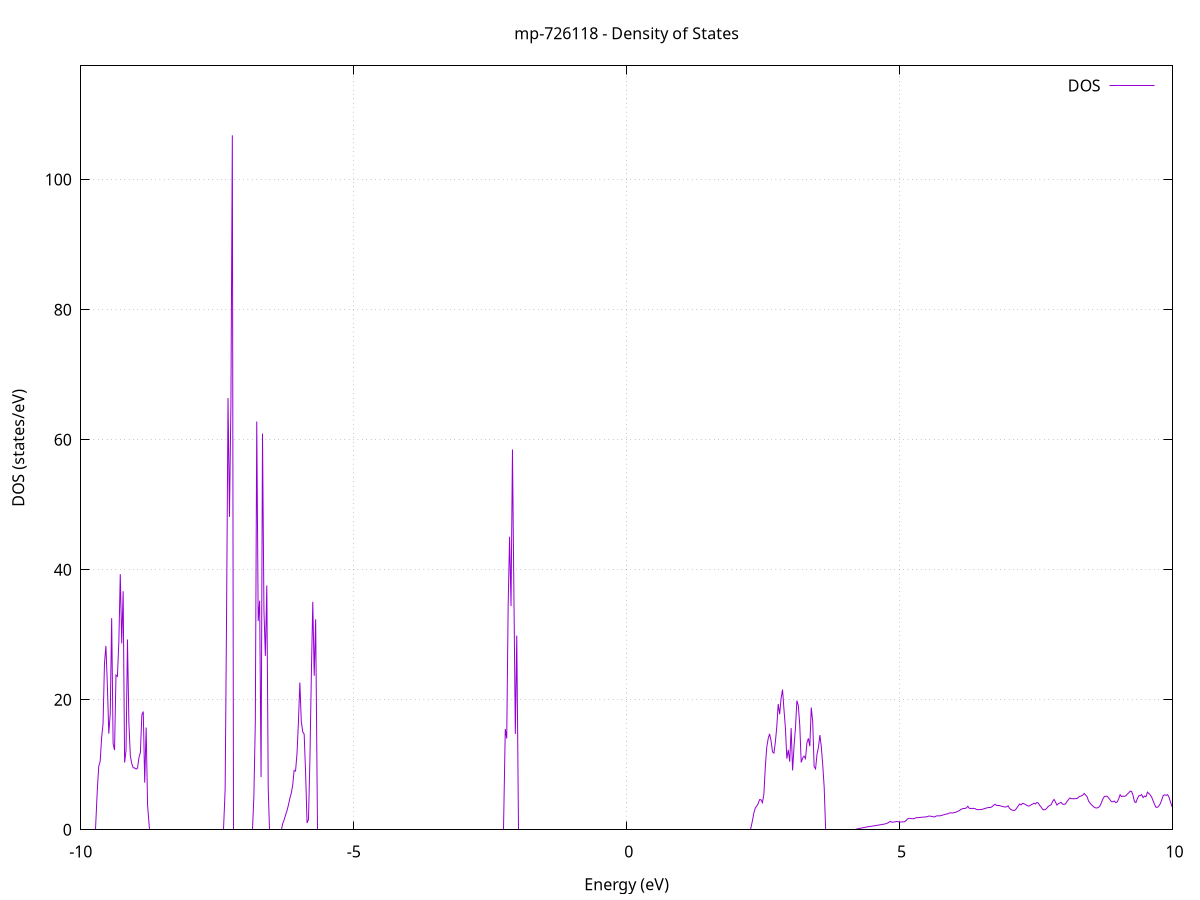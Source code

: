 set title 'mp-726118 - Density of States'
set xlabel 'Energy (eV)'
set ylabel 'DOS (states/eV)'
set grid
set xrange [-10:10]
set yrange [0:117.489]
set xzeroaxis lt -1
set terminal png size 800,600
set output 'mp-726118_dos_gnuplot.png'
plot '-' using 1:2 with lines title 'DOS'
-31.856900 0.000000
-31.830600 0.000000
-31.804300 0.000000
-31.778000 0.000000
-31.751600 0.000000
-31.725300 0.000000
-31.699000 0.000000
-31.672700 0.000000
-31.646400 0.000000
-31.620100 0.000000
-31.593700 0.000000
-31.567400 0.000000
-31.541100 0.000000
-31.514800 0.000000
-31.488500 0.000000
-31.462100 0.000000
-31.435800 0.000000
-31.409500 0.000000
-31.383200 0.000000
-31.356900 0.000000
-31.330600 0.000000
-31.304200 0.000000
-31.277900 0.000000
-31.251600 0.000000
-31.225300 0.000000
-31.199000 0.000000
-31.172700 0.000000
-31.146300 0.000000
-31.120000 0.000000
-31.093700 0.000000
-31.067400 0.000000
-31.041100 0.000000
-31.014700 0.000000
-30.988400 0.000000
-30.962100 0.000000
-30.935800 0.000000
-30.909500 0.000000
-30.883200 0.000000
-30.856800 0.000000
-30.830500 0.000000
-30.804200 0.000000
-30.777900 0.000000
-30.751600 0.000000
-30.725300 0.000000
-30.698900 0.000000
-30.672600 0.000000
-30.646300 0.000000
-30.620000 0.000000
-30.593700 0.000000
-30.567400 0.000000
-30.541000 0.000000
-30.514700 0.000000
-30.488400 0.000000
-30.462100 0.000000
-30.435800 0.000000
-30.409400 0.000000
-30.383100 0.000000
-30.356800 0.000000
-30.330500 0.000000
-30.304200 0.000000
-30.277900 0.000000
-30.251500 0.000000
-30.225200 0.000000
-30.198900 0.000000
-30.172600 0.000000
-30.146300 0.000000
-30.120000 0.000000
-30.093600 0.000000
-30.067300 0.000000
-30.041000 0.000000
-30.014700 0.000000
-29.988400 0.000000
-29.962000 0.000000
-29.935700 0.000000
-29.909400 0.000000
-29.883100 0.000000
-29.856800 0.000000
-29.830500 0.000000
-29.804100 0.000000
-29.777800 0.000000
-29.751500 0.000000
-29.725200 0.000000
-29.698900 0.000000
-29.672600 0.000000
-29.646200 0.000000
-29.619900 0.000000
-29.593600 0.000000
-29.567300 0.000000
-29.541000 0.000000
-29.514700 0.000000
-29.488300 0.000000
-29.462000 17.674000
-29.435700 60.049700
-29.409400 82.575800
-29.383100 74.569200
-29.356700 58.823100
-29.330400 0.000000
-29.304100 0.000000
-29.277800 0.000000
-29.251500 0.000000
-29.225200 0.000000
-29.198800 0.000000
-29.172500 0.000000
-29.146200 0.000000
-29.119900 0.000000
-29.093600 0.000000
-29.067300 0.000000
-29.040900 0.000000
-29.014600 0.000000
-28.988300 0.000000
-28.962000 0.000000
-28.935700 0.000000
-28.909300 0.000000
-28.883000 0.000000
-28.856700 0.000000
-28.830400 0.000000
-28.804100 0.000000
-28.777800 0.000000
-28.751400 0.000000
-28.725100 0.000000
-28.698800 0.000000
-28.672500 0.000000
-28.646200 0.000000
-28.619900 0.000000
-28.593500 0.000000
-28.567200 0.000000
-28.540900 0.000000
-28.514600 0.000000
-28.488300 0.000000
-28.462000 0.000000
-28.435600 0.000000
-28.409300 0.000000
-28.383000 0.000000
-28.356700 0.000000
-28.330400 0.000000
-28.304000 0.000000
-28.277700 0.000000
-28.251400 0.000000
-28.225100 0.000000
-28.198800 0.000000
-28.172500 0.000000
-28.146100 0.000000
-28.119800 0.000000
-28.093500 0.000000
-28.067200 0.000000
-28.040900 0.000000
-28.014600 0.000000
-27.988200 0.000000
-27.961900 0.000000
-27.935600 0.000000
-27.909300 0.000000
-27.883000 0.000000
-27.856600 0.000000
-27.830300 0.000000
-27.804000 0.000000
-27.777700 0.000000
-27.751400 0.000000
-27.725100 0.000000
-27.698700 0.000000
-27.672400 0.000000
-27.646100 0.000000
-27.619800 0.000000
-27.593500 0.000000
-27.567200 0.000000
-27.540800 0.000000
-27.514500 0.000000
-27.488200 0.000000
-27.461900 0.000000
-27.435600 0.000000
-27.409300 0.000000
-27.382900 0.000000
-27.356600 0.000000
-27.330300 0.000000
-27.304000 0.000000
-27.277700 131.997600
-27.251300 0.000000
-27.225000 0.000000
-27.198700 0.000000
-27.172400 0.000000
-27.146100 0.000000
-27.119800 0.000000
-27.093400 0.000000
-27.067100 0.000000
-27.040800 0.000000
-27.014500 0.000000
-26.988200 0.000000
-26.961900 0.000000
-26.935500 0.000000
-26.909200 0.000000
-26.882900 0.000000
-26.856600 0.000000
-26.830300 0.000000
-26.803900 0.000000
-26.777600 0.000000
-26.751300 0.000000
-26.725000 0.000000
-26.698700 0.000000
-26.672400 0.000000
-26.646000 0.000000
-26.619700 0.000000
-26.593400 0.000000
-26.567100 0.000000
-26.540800 0.000000
-26.514500 0.000000
-26.488100 0.000000
-26.461800 0.000000
-26.435500 0.000000
-26.409200 0.000000
-26.382900 0.000000
-26.356500 0.000000
-26.330200 0.000000
-26.303900 0.000000
-26.277600 0.000000
-26.251300 0.000000
-26.225000 0.000000
-26.198600 0.000000
-26.172300 0.000000
-26.146000 0.000000
-26.119700 0.000000
-26.093400 0.000000
-26.067100 0.000000
-26.040700 0.000000
-26.014400 0.000000
-25.988100 0.000000
-25.961800 0.000000
-25.935500 0.000000
-25.909200 0.000000
-25.882800 0.000000
-25.856500 0.000000
-25.830200 0.000000
-25.803900 0.000000
-25.777600 0.000000
-25.751200 0.000000
-25.724900 0.000000
-25.698600 0.000000
-25.672300 0.000000
-25.646000 0.000000
-25.619700 0.000000
-25.593300 0.000000
-25.567000 0.000000
-25.540700 0.000000
-25.514400 0.000000
-25.488100 0.000000
-25.461800 0.000000
-25.435400 0.000000
-25.409100 0.000000
-25.382800 0.000000
-25.356500 0.000000
-25.330200 0.000000
-25.303800 0.000000
-25.277500 0.000000
-25.251200 0.000000
-25.224900 0.000000
-25.198600 0.000000
-25.172300 0.000000
-25.145900 0.000000
-25.119600 0.000000
-25.093300 0.000000
-25.067000 0.000000
-25.040700 0.000000
-25.014400 0.000000
-24.988000 0.000000
-24.961700 0.000000
-24.935400 0.000000
-24.909100 0.000000
-24.882800 0.000000
-24.856500 0.000000
-24.830100 0.000000
-24.803800 0.000000
-24.777500 0.000000
-24.751200 0.000000
-24.724900 0.000000
-24.698500 0.000000
-24.672200 0.000000
-24.645900 0.000000
-24.619600 0.000000
-24.593300 0.000000
-24.567000 0.000000
-24.540600 0.000000
-24.514300 0.000000
-24.488000 0.000000
-24.461700 0.000000
-24.435400 0.000000
-24.409100 0.000000
-24.382700 0.000000
-24.356400 0.000000
-24.330100 0.000000
-24.303800 0.000000
-24.277500 0.000000
-24.251100 0.000000
-24.224800 0.000000
-24.198500 0.000000
-24.172200 0.000000
-24.145900 0.000000
-24.119600 0.000000
-24.093200 0.000000
-24.066900 0.000000
-24.040600 0.000000
-24.014300 0.000000
-23.988000 0.000000
-23.961700 0.000000
-23.935300 0.000000
-23.909000 0.000000
-23.882700 0.000000
-23.856400 0.000000
-23.830100 0.000000
-23.803800 0.000000
-23.777400 0.000000
-23.751100 0.000000
-23.724800 0.000000
-23.698500 0.000000
-23.672200 0.000000
-23.645800 0.000000
-23.619500 0.000000
-23.593200 0.000000
-23.566900 0.000000
-23.540600 0.000000
-23.514300 0.000000
-23.487900 0.000000
-23.461600 0.000000
-23.435300 0.000000
-23.409000 0.000000
-23.382700 0.000000
-23.356400 0.000000
-23.330000 0.000000
-23.303700 0.000000
-23.277400 0.000000
-23.251100 0.000000
-23.224800 0.000000
-23.198400 0.000000
-23.172100 0.000000
-23.145800 0.000000
-23.119500 0.000000
-23.093200 0.000000
-23.066900 0.000000
-23.040500 0.000000
-23.014200 0.000000
-22.987900 0.000000
-22.961600 0.000000
-22.935300 0.000000
-22.909000 0.000000
-22.882600 0.000000
-22.856300 0.000000
-22.830000 0.000000
-22.803700 0.000000
-22.777400 0.000000
-22.751100 0.000000
-22.724700 0.000000
-22.698400 0.000000
-22.672100 0.000000
-22.645800 0.000000
-22.619500 0.000000
-22.593100 0.000000
-22.566800 0.000000
-22.540500 0.000000
-22.514200 0.000000
-22.487900 0.000000
-22.461600 0.000000
-22.435200 0.000000
-22.408900 0.000000
-22.382600 0.000000
-22.356300 0.000000
-22.330000 0.000000
-22.303700 0.000000
-22.277300 0.000000
-22.251000 0.000000
-22.224700 0.000000
-22.198400 0.000000
-22.172100 0.000000
-22.145700 0.000000
-22.119400 0.000000
-22.093100 0.000000
-22.066800 0.000000
-22.040500 0.000000
-22.014200 0.000000
-21.987800 0.000000
-21.961500 0.000000
-21.935200 0.000000
-21.908900 0.000000
-21.882600 0.000000
-21.856300 0.000000
-21.829900 0.000000
-21.803600 0.000000
-21.777300 0.000000
-21.751000 0.000000
-21.724700 0.000000
-21.698400 0.000000
-21.672000 0.000000
-21.645700 0.000000
-21.619400 0.000000
-21.593100 0.000000
-21.566800 0.000000
-21.540400 0.000000
-21.514100 0.000000
-21.487800 0.000000
-21.461500 0.000000
-21.435200 0.000000
-21.408900 0.000000
-21.382500 0.000000
-21.356200 0.000000
-21.329900 0.000000
-21.303600 0.000000
-21.277300 0.000000
-21.251000 0.000000
-21.224600 0.000000
-21.198300 0.000000
-21.172000 0.000000
-21.145700 0.000000
-21.119400 0.000000
-21.093000 0.000000
-21.066700 0.000000
-21.040400 0.000000
-21.014100 0.000000
-20.987800 0.000000
-20.961500 0.000000
-20.935100 0.000000
-20.908800 0.000000
-20.882500 0.000000
-20.856200 0.000000
-20.829900 0.000000
-20.803600 0.000000
-20.777200 0.000000
-20.750900 0.000000
-20.724600 0.000000
-20.698300 0.000000
-20.672000 0.000000
-20.645700 0.000000
-20.619300 0.000000
-20.593000 0.000000
-20.566700 0.000000
-20.540400 0.000000
-20.514100 0.000000
-20.487700 0.000000
-20.461400 0.000000
-20.435100 0.000000
-20.408800 0.000000
-20.382500 0.000000
-20.356200 0.000000
-20.329800 0.000000
-20.303500 0.000000
-20.277200 0.000000
-20.250900 0.000000
-20.224600 0.000000
-20.198300 0.000000
-20.171900 0.000000
-20.145600 0.000000
-20.119300 0.000000
-20.093000 0.000000
-20.066700 0.000000
-20.040300 0.000000
-20.014000 0.000000
-19.987700 0.000000
-19.961400 0.000000
-19.935100 0.000000
-19.908800 0.000000
-19.882400 0.000000
-19.856100 0.000000
-19.829800 0.000000
-19.803500 0.000000
-19.777200 0.000000
-19.750900 0.000000
-19.724500 0.000000
-19.698200 0.000000
-19.671900 0.000000
-19.645600 0.000000
-19.619300 0.000000
-19.593000 0.000000
-19.566600 0.000000
-19.540300 0.000000
-19.514000 0.000000
-19.487700 0.000000
-19.461400 0.000000
-19.435000 0.000000
-19.408700 0.000000
-19.382400 0.000000
-19.356100 0.000000
-19.329800 0.000000
-19.303500 0.000000
-19.277100 0.000000
-19.250800 0.000000
-19.224500 0.000000
-19.198200 0.000000
-19.171900 0.000000
-19.145600 0.000000
-19.119200 0.000000
-19.092900 0.000000
-19.066600 0.000000
-19.040300 0.000000
-19.014000 0.000000
-18.987600 0.000000
-18.961300 0.000000
-18.935000 0.000000
-18.908700 0.000000
-18.882400 0.000000
-18.856100 0.000000
-18.829700 0.000000
-18.803400 0.000000
-18.777100 0.000000
-18.750800 0.000000
-18.724500 0.000000
-18.698200 0.000000
-18.671800 0.000000
-18.645500 0.000000
-18.619200 0.000000
-18.592900 0.000000
-18.566600 0.000000
-18.540300 0.000000
-18.513900 0.000000
-18.487600 0.000000
-18.461300 0.000000
-18.435000 0.000000
-18.408700 0.000000
-18.382300 0.000000
-18.356000 0.000000
-18.329700 0.000000
-18.303400 0.000000
-18.277100 0.000000
-18.250800 0.000000
-18.224400 0.000000
-18.198100 0.000000
-18.171800 0.000000
-18.145500 0.000000
-18.119200 0.000000
-18.092900 0.000000
-18.066500 0.000000
-18.040200 0.000000
-18.013900 0.000000
-17.987600 0.000000
-17.961300 0.000000
-17.934900 0.000000
-17.908600 0.000000
-17.882300 0.000000
-17.856000 0.000000
-17.829700 0.000000
-17.803400 0.000000
-17.777000 0.000000
-17.750700 0.000000
-17.724400 0.000000
-17.698100 0.000000
-17.671800 0.000000
-17.645500 0.000000
-17.619100 0.000000
-17.592800 0.000000
-17.566500 0.000000
-17.540200 0.000000
-17.513900 0.000000
-17.487600 0.000000
-17.461200 0.000000
-17.434900 0.000000
-17.408600 0.000000
-17.382300 0.000000
-17.356000 0.000000
-17.329600 0.000000
-17.303300 0.000000
-17.277000 0.000000
-17.250700 0.000000
-17.224400 0.000000
-17.198100 0.000000
-17.171700 0.000000
-17.145400 0.000000
-17.119100 0.000000
-17.092800 0.000000
-17.066500 0.000000
-17.040200 0.000000
-17.013800 0.000000
-16.987500 0.000000
-16.961200 0.000000
-16.934900 0.000000
-16.908600 0.000000
-16.882200 0.000000
-16.855900 0.000000
-16.829600 0.000000
-16.803300 0.000000
-16.777000 0.000000
-16.750700 0.000000
-16.724300 0.000000
-16.698000 0.000000
-16.671700 0.000000
-16.645400 0.000000
-16.619100 0.000000
-16.592800 0.000000
-16.566400 0.000000
-16.540100 0.000000
-16.513800 0.000000
-16.487500 0.000000
-16.461200 0.000000
-16.434900 0.000000
-16.408500 0.000000
-16.382200 0.000000
-16.355900 0.000000
-16.329600 0.000000
-16.303300 0.000000
-16.276900 0.000000
-16.250600 0.000000
-16.224300 0.000000
-16.198000 6.631400
-16.171700 16.178700
-16.145400 35.196400
-16.119000 13.517200
-16.092700 52.390700
-16.066400 46.496400
-16.040100 42.050500
-16.013800 55.544200
-15.987500 21.940000
-15.961100 0.000000
-15.934800 0.000000
-15.908500 0.000000
-15.882200 0.000000
-15.855900 0.000000
-15.829500 0.000000
-15.803200 0.000000
-15.776900 0.000000
-15.750600 0.000000
-15.724300 0.000000
-15.698000 0.000000
-15.671600 0.000000
-15.645300 0.000000
-15.619000 0.000000
-15.592700 0.000000
-15.566400 0.000000
-15.540100 0.000000
-15.513700 0.000000
-15.487400 0.000000
-15.461100 0.000000
-15.434800 0.000000
-15.408500 0.000000
-15.382200 0.000000
-15.355800 0.000000
-15.329500 0.000000
-15.303200 0.000000
-15.276900 0.000000
-15.250600 0.000000
-15.224200 0.000000
-15.197900 0.000000
-15.171600 0.000000
-15.145300 0.000000
-15.119000 0.000000
-15.092700 0.000000
-15.066300 0.000000
-15.040000 0.000000
-15.013700 0.000000
-14.987400 0.000000
-14.961100 0.000000
-14.934800 0.000000
-14.908400 0.000000
-14.882100 0.000000
-14.855800 0.000000
-14.829500 0.000000
-14.803200 0.000000
-14.776800 0.000000
-14.750500 0.000000
-14.724200 0.000000
-14.697900 0.000000
-14.671600 0.000000
-14.645300 0.000000
-14.618900 0.000000
-14.592600 0.000000
-14.566300 0.000000
-14.540000 0.000000
-14.513700 0.000000
-14.487400 0.000000
-14.461000 0.000000
-14.434700 0.000000
-14.408400 0.000000
-14.382100 0.000000
-14.355800 0.000000
-14.329400 0.000000
-14.303100 0.000000
-14.276800 0.000000
-14.250500 0.000000
-14.224200 0.000000
-14.197900 0.000000
-14.171500 0.000000
-14.145200 0.000000
-14.118900 0.000000
-14.092600 0.000000
-14.066300 0.000000
-14.040000 0.000000
-14.013600 0.000000
-13.987300 0.000000
-13.961000 0.000000
-13.934700 0.000000
-13.908400 0.000000
-13.882100 0.000000
-13.855700 0.000000
-13.829400 0.000000
-13.803100 0.000000
-13.776800 0.000000
-13.750500 0.000000
-13.724100 0.000000
-13.697800 0.000000
-13.671500 0.000000
-13.645200 0.000000
-13.618900 0.000000
-13.592600 0.000000
-13.566200 0.000000
-13.539900 0.000000
-13.513600 0.000000
-13.487300 0.000000
-13.461000 0.000000
-13.434700 0.000000
-13.408300 0.000000
-13.382000 0.000000
-13.355700 0.000000
-13.329400 0.000000
-13.303100 0.000000
-13.276700 0.000000
-13.250400 0.000000
-13.224100 0.000000
-13.197800 0.000000
-13.171500 0.000000
-13.145200 0.000000
-13.118800 0.000000
-13.092500 0.000000
-13.066200 0.000000
-13.039900 0.000000
-13.013600 0.000000
-12.987300 0.000000
-12.960900 0.000000
-12.934600 0.000000
-12.908300 0.000000
-12.882000 0.000000
-12.855700 0.000000
-12.829400 0.000000
-12.803000 0.000000
-12.776700 0.000000
-12.750400 0.000000
-12.724100 0.000000
-12.697800 0.000000
-12.671400 0.000000
-12.645100 0.000000
-12.618800 0.000000
-12.592500 0.000000
-12.566200 0.000000
-12.539900 0.000000
-12.513500 0.000000
-12.487200 0.000000
-12.460900 0.000000
-12.434600 0.000000
-12.408300 0.000000
-12.382000 0.000000
-12.355600 0.000000
-12.329300 0.000000
-12.303000 0.000000
-12.276700 0.000000
-12.250400 0.000000
-12.224000 0.000000
-12.197700 0.000000
-12.171400 0.000000
-12.145100 0.000000
-12.118800 0.000000
-12.092500 0.000000
-12.066100 0.000000
-12.039800 0.000000
-12.013500 0.000000
-11.987200 0.000000
-11.960900 0.000000
-11.934600 0.000000
-11.908200 0.000000
-11.881900 0.000000
-11.855600 0.000000
-11.829300 0.000000
-11.803000 0.000000
-11.776700 0.000000
-11.750300 0.000000
-11.724000 0.000000
-11.697700 0.000000
-11.671400 0.000000
-11.645100 0.000000
-11.618700 0.000000
-11.592400 0.000000
-11.566100 0.000000
-11.539800 0.000000
-11.513500 0.000000
-11.487200 0.000000
-11.460800 0.000000
-11.434500 0.000000
-11.408200 0.000000
-11.381900 0.000000
-11.355600 0.000000
-11.329300 0.000000
-11.302900 0.000000
-11.276600 0.000000
-11.250300 33.867200
-11.224000 0.000000
-11.197700 0.000000
-11.171300 16.270300
-11.145000 39.824000
-11.118700 112.906200
-11.092400 0.000000
-11.066100 58.243100
-11.039800 0.000000
-11.013400 0.000000
-10.987100 0.000000
-10.960800 0.000000
-10.934500 0.000000
-10.908200 0.000000
-10.881900 0.000000
-10.855500 0.000000
-10.829200 0.000000
-10.802900 0.000000
-10.776600 0.000000
-10.750300 0.000000
-10.724000 0.000000
-10.697600 0.000000
-10.671300 0.000000
-10.645000 0.000000
-10.618700 0.000000
-10.592400 0.000000
-10.566000 0.000000
-10.539700 0.000000
-10.513400 0.000000
-10.487100 0.000000
-10.460800 0.000000
-10.434500 0.000000
-10.408100 0.000000
-10.381800 0.000000
-10.355500 0.000000
-10.329200 0.000000
-10.302900 0.000000
-10.276600 0.000000
-10.250200 0.000000
-10.223900 0.000000
-10.197600 0.000000
-10.171300 0.000000
-10.145000 0.000000
-10.118600 0.000000
-10.092300 0.000000
-10.066000 0.000000
-10.039700 0.000000
-10.013400 0.000000
-9.987100 0.000000
-9.960700 0.000000
-9.934400 0.000000
-9.908100 0.000000
-9.881800 0.000000
-9.855500 0.000000
-9.829200 0.000000
-9.802800 0.000000
-9.776500 0.000000
-9.750200 0.000000
-9.723900 0.000000
-9.697600 6.123000
-9.671300 9.749600
-9.644900 10.519600
-9.618600 14.115100
-9.592300 16.338700
-9.566000 25.586900
-9.539700 28.267300
-9.513300 22.262800
-9.487000 14.790400
-9.460700 17.838600
-9.434400 32.546700
-9.408100 13.267700
-9.381800 12.253000
-9.355400 23.792700
-9.329100 23.588300
-9.302800 28.891200
-9.276500 39.318300
-9.250200 28.678900
-9.223900 36.689900
-9.197500 10.337100
-9.171200 12.204100
-9.144900 29.267800
-9.118600 16.393500
-9.092300 11.349200
-9.065900 10.169900
-9.039600 9.532400
-9.013300 9.513900
-8.987000 9.332300
-8.960700 9.472200
-8.934400 11.118200
-8.908000 11.881900
-8.881700 17.675100
-8.855400 18.178700
-8.829100 7.244500
-8.802800 15.724400
-8.776500 3.818000
-8.750100 0.000000
-8.723800 0.000000
-8.697500 0.000000
-8.671200 0.000000
-8.644900 0.000000
-8.618600 0.000000
-8.592200 0.000000
-8.565900 0.000000
-8.539600 0.000000
-8.513300 0.000000
-8.487000 0.000000
-8.460600 0.000000
-8.434300 0.000000
-8.408000 0.000000
-8.381700 0.000000
-8.355400 0.000000
-8.329100 0.000000
-8.302700 0.000000
-8.276400 0.000000
-8.250100 0.000000
-8.223800 0.000000
-8.197500 0.000000
-8.171200 0.000000
-8.144800 0.000000
-8.118500 0.000000
-8.092200 0.000000
-8.065900 0.000000
-8.039600 0.000000
-8.013200 0.000000
-7.986900 0.000000
-7.960600 0.000000
-7.934300 0.000000
-7.908000 0.000000
-7.881700 0.000000
-7.855300 0.000000
-7.829000 0.000000
-7.802700 0.000000
-7.776400 0.000000
-7.750100 0.000000
-7.723800 0.000000
-7.697400 0.000000
-7.671100 0.000000
-7.644800 0.000000
-7.618500 0.000000
-7.592200 0.000000
-7.565900 0.000000
-7.539500 0.000000
-7.513200 0.000000
-7.486900 0.000000
-7.460600 0.000000
-7.434300 0.000000
-7.407900 0.000000
-7.381600 0.000000
-7.355300 6.220900
-7.329000 33.303800
-7.302700 66.406600
-7.276400 48.113100
-7.250000 65.164800
-7.223700 106.808300
-7.197400 0.000000
-7.171100 0.000000
-7.144800 0.000000
-7.118500 0.000000
-7.092100 0.000000
-7.065800 0.000000
-7.039500 0.000000
-7.013200 0.000000
-6.986900 0.000000
-6.960500 0.000000
-6.934200 0.000000
-6.907900 0.000000
-6.881600 0.000000
-6.855300 0.000000
-6.829000 5.179300
-6.802600 16.656800
-6.776300 62.784300
-6.750000 32.105300
-6.723700 35.230900
-6.697400 8.096800
-6.671100 60.934100
-6.644700 33.665600
-6.618400 26.741200
-6.592100 37.584200
-6.565800 6.208300
-6.539500 0.000000
-6.513200 0.000000
-6.486800 0.000000
-6.460500 0.000000
-6.434200 0.000000
-6.407900 0.000000
-6.381600 0.000000
-6.355200 0.000000
-6.328900 0.000000
-6.302600 0.909900
-6.276300 1.484300
-6.250000 2.249100
-6.223700 2.890700
-6.197300 3.761200
-6.171000 4.812400
-6.144700 5.589600
-6.118400 6.821300
-6.092100 9.112700
-6.065800 9.041400
-6.039400 11.655800
-6.013100 16.536500
-5.986800 22.643600
-5.960500 16.700100
-5.934200 15.065200
-5.907800 14.709700
-5.881500 8.759500
-5.855200 1.054600
-5.828900 1.562700
-5.802600 10.757100
-5.776300 23.792600
-5.749900 35.065200
-5.723600 23.680000
-5.697300 32.375400
-5.671000 0.000000
-5.644700 0.000000
-5.618400 0.000000
-5.592000 0.000000
-5.565700 0.000000
-5.539400 0.000000
-5.513100 0.000000
-5.486800 0.000000
-5.460500 0.000000
-5.434100 0.000000
-5.407800 0.000000
-5.381500 0.000000
-5.355200 0.000000
-5.328900 0.000000
-5.302500 0.000000
-5.276200 0.000000
-5.249900 0.000000
-5.223600 0.000000
-5.197300 0.000000
-5.171000 0.000000
-5.144600 0.000000
-5.118300 0.000000
-5.092000 0.000000
-5.065700 0.000000
-5.039400 0.000000
-5.013100 0.000000
-4.986700 0.000000
-4.960400 0.000000
-4.934100 0.000000
-4.907800 0.000000
-4.881500 0.000000
-4.855100 0.000000
-4.828800 0.000000
-4.802500 0.000000
-4.776200 0.000000
-4.749900 0.000000
-4.723600 0.000000
-4.697200 0.000000
-4.670900 0.000000
-4.644600 0.000000
-4.618300 0.000000
-4.592000 0.000000
-4.565700 0.000000
-4.539300 0.000000
-4.513000 0.000000
-4.486700 0.000000
-4.460400 0.000000
-4.434100 0.000000
-4.407800 0.000000
-4.381400 0.000000
-4.355100 0.000000
-4.328800 0.000000
-4.302500 0.000000
-4.276200 0.000000
-4.249800 0.000000
-4.223500 0.000000
-4.197200 0.000000
-4.170900 0.000000
-4.144600 0.000000
-4.118300 0.000000
-4.091900 0.000000
-4.065600 0.000000
-4.039300 0.000000
-4.013000 0.000000
-3.986700 0.000000
-3.960400 0.000000
-3.934000 0.000000
-3.907700 0.000000
-3.881400 0.000000
-3.855100 0.000000
-3.828800 0.000000
-3.802400 0.000000
-3.776100 0.000000
-3.749800 0.000000
-3.723500 0.000000
-3.697200 0.000000
-3.670900 0.000000
-3.644500 0.000000
-3.618200 0.000000
-3.591900 0.000000
-3.565600 0.000000
-3.539300 0.000000
-3.513000 0.000000
-3.486600 0.000000
-3.460300 0.000000
-3.434000 0.000000
-3.407700 0.000000
-3.381400 0.000000
-3.355100 0.000000
-3.328700 0.000000
-3.302400 0.000000
-3.276100 0.000000
-3.249800 0.000000
-3.223500 0.000000
-3.197100 0.000000
-3.170800 0.000000
-3.144500 0.000000
-3.118200 0.000000
-3.091900 0.000000
-3.065600 0.000000
-3.039200 0.000000
-3.012900 0.000000
-2.986600 0.000000
-2.960300 0.000000
-2.934000 0.000000
-2.907700 0.000000
-2.881300 0.000000
-2.855000 0.000000
-2.828700 0.000000
-2.802400 0.000000
-2.776100 0.000000
-2.749700 0.000000
-2.723400 0.000000
-2.697100 0.000000
-2.670800 0.000000
-2.644500 0.000000
-2.618200 0.000000
-2.591800 0.000000
-2.565500 0.000000
-2.539200 0.000000
-2.512900 0.000000
-2.486600 0.000000
-2.460300 0.000000
-2.433900 0.000000
-2.407600 0.000000
-2.381300 0.000000
-2.355000 0.000000
-2.328700 0.000000
-2.302300 0.000000
-2.276000 0.000000
-2.249700 0.000000
-2.223400 15.487100
-2.197100 14.040900
-2.170800 34.400400
-2.144400 45.073800
-2.118100 34.388400
-2.091800 58.490600
-2.065500 36.449600
-2.039200 14.745800
-2.012900 29.871600
-1.986500 0.000000
-1.960200 0.000000
-1.933900 0.000000
-1.907600 0.000000
-1.881300 0.000000
-1.855000 0.000000
-1.828600 0.000000
-1.802300 0.000000
-1.776000 0.000000
-1.749700 0.000000
-1.723400 0.000000
-1.697000 0.000000
-1.670700 0.000000
-1.644400 0.000000
-1.618100 0.000000
-1.591800 0.000000
-1.565500 0.000000
-1.539100 0.000000
-1.512800 0.000000
-1.486500 0.000000
-1.460200 0.000000
-1.433900 0.000000
-1.407600 0.000000
-1.381200 0.000000
-1.354900 0.000000
-1.328600 0.000000
-1.302300 0.000000
-1.276000 0.000000
-1.249600 0.000000
-1.223300 0.000000
-1.197000 0.000000
-1.170700 0.000000
-1.144400 0.000000
-1.118100 0.000000
-1.091700 0.000000
-1.065400 0.000000
-1.039100 0.000000
-1.012800 0.000000
-0.986500 0.000000
-0.960200 0.000000
-0.933800 0.000000
-0.907500 0.000000
-0.881200 0.000000
-0.854900 0.000000
-0.828600 0.000000
-0.802300 0.000000
-0.775900 0.000000
-0.749600 0.000000
-0.723300 0.000000
-0.697000 0.000000
-0.670700 0.000000
-0.644300 0.000000
-0.618000 0.000000
-0.591700 0.000000
-0.565400 0.000000
-0.539100 0.000000
-0.512800 0.000000
-0.486400 0.000000
-0.460100 0.000000
-0.433800 0.000000
-0.407500 0.000000
-0.381200 0.000000
-0.354900 0.000000
-0.328500 0.000000
-0.302200 0.000000
-0.275900 0.000000
-0.249600 0.000000
-0.223300 0.000000
-0.196900 0.000000
-0.170600 0.000000
-0.144300 0.000000
-0.118000 0.000000
-0.091700 0.000000
-0.065400 0.000000
-0.039000 0.000000
-0.012700 0.000000
0.013600 0.000000
0.039900 0.000000
0.066200 0.000000
0.092500 0.000000
0.118900 0.000000
0.145200 0.000000
0.171500 0.000000
0.197800 0.000000
0.224100 0.000000
0.250400 0.000000
0.276800 0.000000
0.303100 0.000000
0.329400 0.000000
0.355700 0.000000
0.382000 0.000000
0.408400 0.000000
0.434700 0.000000
0.461000 0.000000
0.487300 0.000000
0.513600 0.000000
0.539900 0.000000
0.566300 0.000000
0.592600 0.000000
0.618900 0.000000
0.645200 0.000000
0.671500 0.000000
0.697800 0.000000
0.724200 0.000000
0.750500 0.000000
0.776800 0.000000
0.803100 0.000000
0.829400 0.000000
0.855800 0.000000
0.882100 0.000000
0.908400 0.000000
0.934700 0.000000
0.961000 0.000000
0.987300 0.000000
1.013700 0.000000
1.040000 0.000000
1.066300 0.000000
1.092600 0.000000
1.118900 0.000000
1.145200 0.000000
1.171600 0.000000
1.197900 0.000000
1.224200 0.000000
1.250500 0.000000
1.276800 0.000000
1.303100 0.000000
1.329500 0.000000
1.355800 0.000000
1.382100 0.000000
1.408400 0.000000
1.434700 0.000000
1.461100 0.000000
1.487400 0.000000
1.513700 0.000000
1.540000 0.000000
1.566300 0.000000
1.592600 0.000000
1.619000 0.000000
1.645300 0.000000
1.671600 0.000000
1.697900 0.000000
1.724200 0.000000
1.750500 0.000000
1.776900 0.000000
1.803200 0.000000
1.829500 0.000000
1.855800 0.000000
1.882100 0.000000
1.908500 0.000000
1.934800 0.000000
1.961100 0.000000
1.987400 0.000000
2.013700 0.000000
2.040000 0.000000
2.066400 0.000000
2.092700 0.000000
2.119000 0.000000
2.145300 0.000000
2.171600 0.000000
2.197900 0.000000
2.224300 0.000000
2.250600 0.000000
2.276900 0.000000
2.303200 1.329200
2.329500 2.544600
2.355800 3.330200
2.382200 3.634200
2.408500 4.007300
2.434800 4.630900
2.461100 4.619700
2.487400 4.171800
2.513800 5.454700
2.540100 9.617000
2.566400 12.678700
2.592700 14.010600
2.619000 14.752900
2.645300 13.705800
2.671700 11.987500
2.698000 11.798500
2.724300 13.479300
2.750600 15.852500
2.776900 19.353600
2.803200 17.753600
2.829600 20.204900
2.855900 21.562800
2.882200 18.496700
2.908500 15.669500
2.934800 10.937400
2.961200 12.290300
2.987500 10.472600
3.013800 15.643900
3.040100 9.129700
3.066400 12.827900
3.092700 15.653900
3.119100 19.861800
3.145400 19.094000
3.171700 16.042100
3.198000 10.354600
3.224300 11.023200
3.250600 11.334700
3.277000 10.944500
3.303300 13.402000
3.329600 14.054200
3.355900 12.848800
3.382200 18.804500
3.408500 16.638000
3.434900 9.712400
3.461200 9.368500
3.487500 11.637600
3.513800 12.667600
3.540100 14.570600
3.566500 12.728300
3.592800 9.936900
3.619100 6.500900
3.645400 0.032200
3.671700 0.000000
3.698000 0.000000
3.724400 0.000000
3.750700 0.000000
3.777000 0.000000
3.803300 0.000000
3.829600 0.000000
3.855900 0.000000
3.882300 0.000000
3.908600 0.000000
3.934900 0.000000
3.961200 0.000000
3.987500 0.000000
4.013900 0.000000
4.040200 0.000000
4.066500 0.000000
4.092800 0.000000
4.119100 0.000000
4.145400 0.000000
4.171800 0.000000
4.198100 0.000000
4.224400 0.135800
4.250700 0.190900
4.277000 0.232900
4.303300 0.270100
4.329700 0.313100
4.356000 0.356100
4.382300 0.400100
4.408600 0.441900
4.434900 0.480400
4.461200 0.515900
4.487600 0.548300
4.513900 0.582400
4.540200 0.619200
4.566500 0.657400
4.592800 0.694700
4.619200 0.730500
4.645500 0.767300
4.671800 0.804900
4.698100 0.842900
4.724400 0.884100
4.750700 0.940000
4.777100 1.020200
4.803400 1.138500
4.829700 1.303100
4.856000 1.169700
4.882300 1.184500
4.908600 1.197900
4.935000 1.208300
4.961300 1.207900
4.987600 1.187100
5.013900 1.186700
5.040200 1.214200
5.066600 1.224600
5.092900 1.228200
5.119200 1.434200
5.145500 1.668200
5.171800 1.754700
5.198100 1.746200
5.224500 1.701400
5.250800 1.699000
5.277100 1.741900
5.303400 1.860800
5.329700 1.858200
5.356000 1.887200
5.382400 1.908400
5.408700 1.926100
5.435000 1.942700
5.461300 1.977500
5.487600 1.979100
5.513900 2.049500
5.540300 2.114000
5.566600 2.086600
5.592900 2.051000
5.619200 2.002200
5.645500 1.971100
5.671900 2.126700
5.698200 2.144600
5.724500 2.130100
5.750800 2.163800
5.777100 2.224300
5.803400 2.289500
5.829800 2.347900
5.856100 2.429700
5.882400 2.446900
5.908700 2.568500
5.935000 2.609300
5.961300 2.577500
5.987700 2.613000
6.014000 2.654200
6.040300 2.742400
6.066600 2.845000
6.092900 2.938200
6.119300 3.090300
6.145600 3.221500
6.171900 3.274100
6.198200 3.273900
6.224500 3.373900
6.250800 3.616200
6.277200 3.291700
6.303500 3.285200
6.329800 3.282600
6.356100 3.292500
6.382400 3.259800
6.408700 3.125300
6.435100 3.102100
6.461400 3.102900
6.487700 3.112300
6.514000 3.148300
6.540300 3.217800
6.566600 3.290000
6.593000 3.340400
6.619300 3.415900
6.645600 3.448400
6.671900 3.448100
6.698200 3.582800
6.724600 3.786300
6.750900 3.921300
6.777200 3.742600
6.803500 3.732100
6.829800 3.732300
6.856100 3.647100
6.882500 3.588100
6.908800 3.533200
6.935100 3.507700
6.961400 3.528800
6.987700 3.680900
7.014000 3.307300
7.040400 3.106100
7.066700 3.009200
7.093000 2.964800
7.119300 3.039800
7.145600 3.319500
7.172000 3.648200
7.198300 3.962400
7.224600 3.823400
7.250900 4.062200
7.277200 3.998300
7.303500 3.897900
7.329900 3.759200
7.356200 3.652300
7.382500 3.679900
7.408800 3.828000
7.435100 3.948300
7.461400 4.085100
7.487800 3.962100
7.514100 4.189200
7.540400 4.117500
7.566700 3.755200
7.593000 3.493300
7.619300 3.169100
7.645700 3.058800
7.672000 3.125200
7.698300 3.318200
7.724600 3.607800
7.750900 3.732000
7.777300 3.861300
7.803600 4.344000
7.829900 4.667700
7.856200 4.272000
7.882500 3.799600
7.908800 4.009300
7.935200 4.122100
7.961500 4.203000
7.987800 3.936200
8.014100 3.909400
8.040400 3.981900
8.066700 4.353300
8.093100 4.626300
8.119400 4.884500
8.145700 4.795600
8.172000 4.774500
8.198300 4.764000
8.224700 4.806600
8.251000 4.792700
8.277300 5.010900
8.303600 5.145800
8.329900 5.205400
8.356200 5.330800
8.382600 5.587600
8.408900 5.349400
8.435200 5.090100
8.461500 4.440100
8.487800 4.131600
8.514100 3.868100
8.540500 3.652900
8.566800 3.454700
8.593100 3.366300
8.619400 3.351200
8.645700 3.448900
8.672000 3.669400
8.698400 4.184100
8.724700 4.732200
8.751000 5.114500
8.777300 5.165900
8.803600 5.149200
8.830000 4.897500
8.856300 4.601900
8.882600 4.321800
8.908900 4.314600
8.935200 4.409600
8.961500 4.173300
8.987900 4.281600
9.014200 4.763100
9.040500 5.397400
9.066800 5.104000
9.093100 5.181500
9.119400 5.133200
9.145800 5.238800
9.172100 5.494900
9.198400 5.670500
9.224700 5.936000
9.251000 5.894300
9.277400 5.284300
9.303700 4.294900
9.330000 4.188200
9.356300 4.769900
9.382600 5.233700
9.408900 5.254900
9.435300 5.409800
9.461600 4.950500
9.487900 5.189700
9.514200 5.073700
9.540500 5.794700
9.566800 5.583500
9.593200 5.359000
9.619500 5.004200
9.645800 4.444900
9.672100 3.881400
9.698400 3.462800
9.724800 3.454500
9.751100 3.670200
9.777400 4.020400
9.803700 4.619300
9.830000 5.276400
9.856300 5.375900
9.882700 5.300900
9.909000 5.403100
9.935300 5.032400
9.961600 4.326200
9.987900 3.661700
10.014200 3.277100
10.040600 3.030900
10.066900 3.160200
10.093200 3.294800
10.119500 3.561700
10.145800 4.019900
10.172100 4.349000
10.198500 4.810500
10.224800 5.231700
10.251100 5.786900
10.277400 5.978200
10.303700 5.803100
10.330100 5.190800
10.356400 4.929400
10.382700 5.222500
10.409000 5.615100
10.435300 6.350800
10.461600 6.310100
10.488000 6.433900
10.514300 6.212300
10.540600 6.135600
10.566900 6.022100
10.593200 5.694500
10.619500 5.527900
10.645900 5.476600
10.672200 5.818500
10.698500 6.017900
10.724800 5.899800
10.751100 5.470100
10.777500 5.298700
10.803800 5.471900
10.830100 5.154700
10.856400 4.890100
10.882700 4.939400
10.909000 5.067500
10.935400 5.186000
10.961700 5.216100
10.988000 4.959700
11.014300 4.823100
11.040600 5.161600
11.066900 6.005800
11.093300 6.396700
11.119600 6.645700
11.145900 6.274500
11.172200 6.150700
11.198500 5.909900
11.224800 5.809500
11.251200 5.626400
11.277500 5.603200
11.303800 5.407400
11.330100 5.649400
11.356400 5.445400
11.382800 5.161600
11.409100 5.103100
11.435400 5.638400
11.461700 5.955400
11.488000 5.557300
11.514300 5.399800
11.540700 5.224300
11.567000 5.407500
11.593300 5.562200
11.619600 5.788500
11.645900 6.160000
11.672200 5.799200
11.698600 5.790200
11.724900 5.890300
11.751200 6.137500
11.777500 6.095300
11.803800 6.238500
11.830200 6.118200
11.856500 5.985600
11.882800 5.907800
11.909100 5.953200
11.935400 5.950700
11.961700 5.821700
11.988100 5.774800
12.014400 5.822000
12.040700 6.109400
12.067000 6.365600
12.093300 6.256300
12.119600 6.317900
12.146000 5.859000
12.172300 5.560800
12.198600 5.685200
12.224900 5.847100
12.251200 5.532900
12.277500 5.426900
12.303900 5.257200
12.330200 5.229500
12.356500 5.080000
12.382800 4.907900
12.409100 4.801600
12.435500 4.763800
12.461800 4.792600
12.488100 4.751200
12.514400 4.479700
12.540700 4.450900
12.567000 4.682500
12.593400 4.805900
12.619700 5.110300
12.646000 5.196300
12.672300 5.286500
12.698600 5.253300
12.724900 5.068100
12.751300 5.088400
12.777600 5.138200
12.803900 5.274800
12.830200 5.508300
12.856500 5.387800
12.882900 5.226800
12.909200 5.135800
12.935500 5.147000
12.961800 5.293600
12.988100 5.443900
13.014400 5.727000
13.040800 5.438200
13.067100 5.449300
13.093400 5.576800
13.119700 5.810900
13.146000 5.624600
13.172300 5.486700
13.198700 5.184800
13.225000 4.940900
13.251300 4.822500
13.277600 5.030700
13.303900 5.423200
13.330200 5.814700
13.356600 5.836600
13.382900 5.771100
13.409200 5.954700
13.435500 5.821600
13.461800 5.713100
13.488200 5.744400
13.514500 5.716500
13.540800 5.675500
13.567100 5.640200
13.593400 5.553400
13.619700 5.518800
13.646100 5.624900
13.672400 5.594200
13.698700 5.393800
13.725000 5.372200
13.751300 5.318900
13.777600 5.428100
13.804000 5.359600
13.830300 5.473100
13.856600 5.818100
13.882900 5.796800
13.909200 5.983000
13.935600 5.885700
13.961900 5.771500
13.988200 5.552200
14.014500 5.138200
14.040800 4.824400
14.067100 4.979800
14.093500 5.185600
14.119800 5.204200
14.146100 5.095200
14.172400 4.891100
14.198700 4.821400
14.225000 4.807100
14.251400 5.115500
14.277700 5.408300
14.304000 5.693400
14.330300 5.013100
14.356600 4.714100
14.382900 4.483600
14.409300 4.505200
14.435600 4.531100
14.461900 4.754000
14.488200 4.803600
14.514500 4.970200
14.540900 5.179500
14.567200 5.238300
14.593500 5.373400
14.619800 5.616100
14.646100 5.622800
14.672400 5.553100
14.698800 5.756400
14.725100 5.916100
14.751400 6.448100
14.777700 6.736900
14.804000 6.455600
14.830300 6.272200
14.856700 5.599500
14.883000 5.219200
14.909300 5.301700
14.935600 5.565700
14.961900 6.229500
14.988300 6.962300
15.014600 7.258600
15.040900 6.349300
15.067200 5.827000
15.093500 5.673100
15.119800 5.564800
15.146200 5.572400
15.172500 6.028900
15.198800 6.642900
15.225100 6.656900
15.251400 6.275300
15.277700 6.213300
15.304100 6.153100
15.330400 5.857000
15.356700 5.471600
15.383000 5.177200
15.409300 4.989900
15.435600 4.838900
15.462000 4.694100
15.488300 4.547200
15.514600 4.278000
15.540900 4.979600
15.567200 5.058600
15.593600 5.510100
15.619900 5.796400
15.646200 5.957400
15.672500 6.032300
15.698800 5.597200
15.725100 5.497800
15.751500 5.426500
15.777800 5.402000
15.804100 5.593800
15.830400 5.367900
15.856700 5.292300
15.883000 5.088200
15.909400 4.962300
15.935700 4.983500
15.962000 4.970000
15.988300 4.905800
16.014600 4.884400
16.041000 4.851300
16.067300 4.887300
16.093600 4.769000
16.119900 4.665600
16.146200 4.479100
16.172500 4.433800
16.198900 4.503300
16.225200 4.708700
16.251500 4.642900
16.277800 4.653300
16.304100 4.707800
16.330400 5.011600
16.356800 5.390300
16.383100 5.245400
16.409400 5.140600
16.435700 5.078600
16.462000 5.113400
16.488300 5.340500
16.514700 6.000000
16.541000 6.680300
16.567300 7.327300
16.593600 6.805800
16.619900 6.357100
16.646300 5.676200
16.672600 5.394000
16.698900 5.381700
16.725200 5.102900
16.751500 5.634400
16.777800 5.977200
16.804200 5.976500
16.830500 5.963500
16.856800 6.008100
16.883100 5.858800
16.909400 5.904000
16.935700 6.153900
16.962100 6.403100
16.988400 6.043300
17.014700 6.103000
17.041000 6.109600
17.067300 6.078700
17.093700 6.381200
17.120000 6.664600
17.146300 7.066500
17.172600 7.313400
17.198900 7.014300
17.225200 7.189900
17.251600 7.310600
17.277900 7.651800
17.304200 7.250900
17.330500 6.735400
17.356800 6.374300
17.383100 6.431200
17.409500 6.491500
17.435800 7.286000
17.462100 6.254800
17.488400 5.791200
17.514700 5.542100
17.541000 5.296600
17.567400 5.491300
17.593700 5.769500
17.620000 5.743200
17.646300 5.686600
17.672600 5.612600
17.699000 5.568000
17.725300 5.652000
17.751600 5.287900
17.777900 4.762800
17.804200 4.472800
17.830500 4.253700
17.856900 4.318400
17.883200 4.674200
17.909500 5.092600
17.935800 5.232600
17.962100 5.004100
17.988400 5.017400
18.014800 4.052300
18.041100 3.558200
18.067400 3.232600
18.093700 2.957500
18.120000 2.834500
18.146400 2.727200
18.172700 2.532500
18.199000 2.410800
18.225300 2.016600
18.251600 1.624800
18.277900 1.128300
18.304300 0.704800
18.330600 0.277700
18.356900 0.060100
18.383200 0.000300
18.409500 0.000000
18.435800 0.000000
18.462200 0.000000
18.488500 0.000000
18.514800 0.000000
18.541100 0.000000
18.567400 0.000000
18.593700 0.000000
18.620100 0.000000
18.646400 0.000000
18.672700 0.000000
18.699000 0.000000
18.725300 0.000000
18.751700 0.000000
18.778000 0.000000
18.804300 0.000000
18.830600 0.000000
18.856900 0.000000
18.883200 0.000000
18.909600 0.000000
18.935900 0.000000
18.962200 0.000000
18.988500 0.000000
19.014800 0.000000
19.041100 0.000000
19.067500 0.000000
19.093800 0.000000
19.120100 0.000000
19.146400 0.000000
19.172700 0.000000
19.199100 0.000000
19.225400 0.000000
19.251700 0.000000
19.278000 0.000000
19.304300 0.000000
19.330600 0.000000
19.357000 0.000000
19.383300 0.000000
19.409600 0.000000
19.435900 0.000000
19.462200 0.000000
19.488500 0.000000
19.514900 0.000000
19.541200 0.000000
19.567500 0.000000
19.593800 0.000000
19.620100 0.000000
19.646400 0.000000
19.672800 0.000000
19.699100 0.000000
19.725400 0.000000
19.751700 0.000000
19.778000 0.000000
19.804400 0.000000
19.830700 0.000000
19.857000 0.000000
19.883300 0.000000
19.909600 0.000000
19.935900 0.000000
19.962300 0.000000
19.988600 0.000000
20.014900 0.000000
20.041200 0.000000
20.067500 0.000000
20.093800 0.000000
20.120200 0.000000
20.146500 0.000000
20.172800 0.000000
20.199100 0.000000
20.225400 0.000000
20.251800 0.000000
20.278100 0.000000
20.304400 0.000000
20.330700 0.000000
20.357000 0.000000
20.383300 0.000000
20.409700 0.000000
20.436000 0.000000
20.462300 0.000000
20.488600 0.000000
20.514900 0.000000
20.541200 0.000000
20.567600 0.000000
20.593900 0.000000
20.620200 0.000000
20.646500 0.000000
20.672800 0.000000
20.699100 0.000000
20.725500 0.000000
20.751800 0.000000
20.778100 0.000000
e
